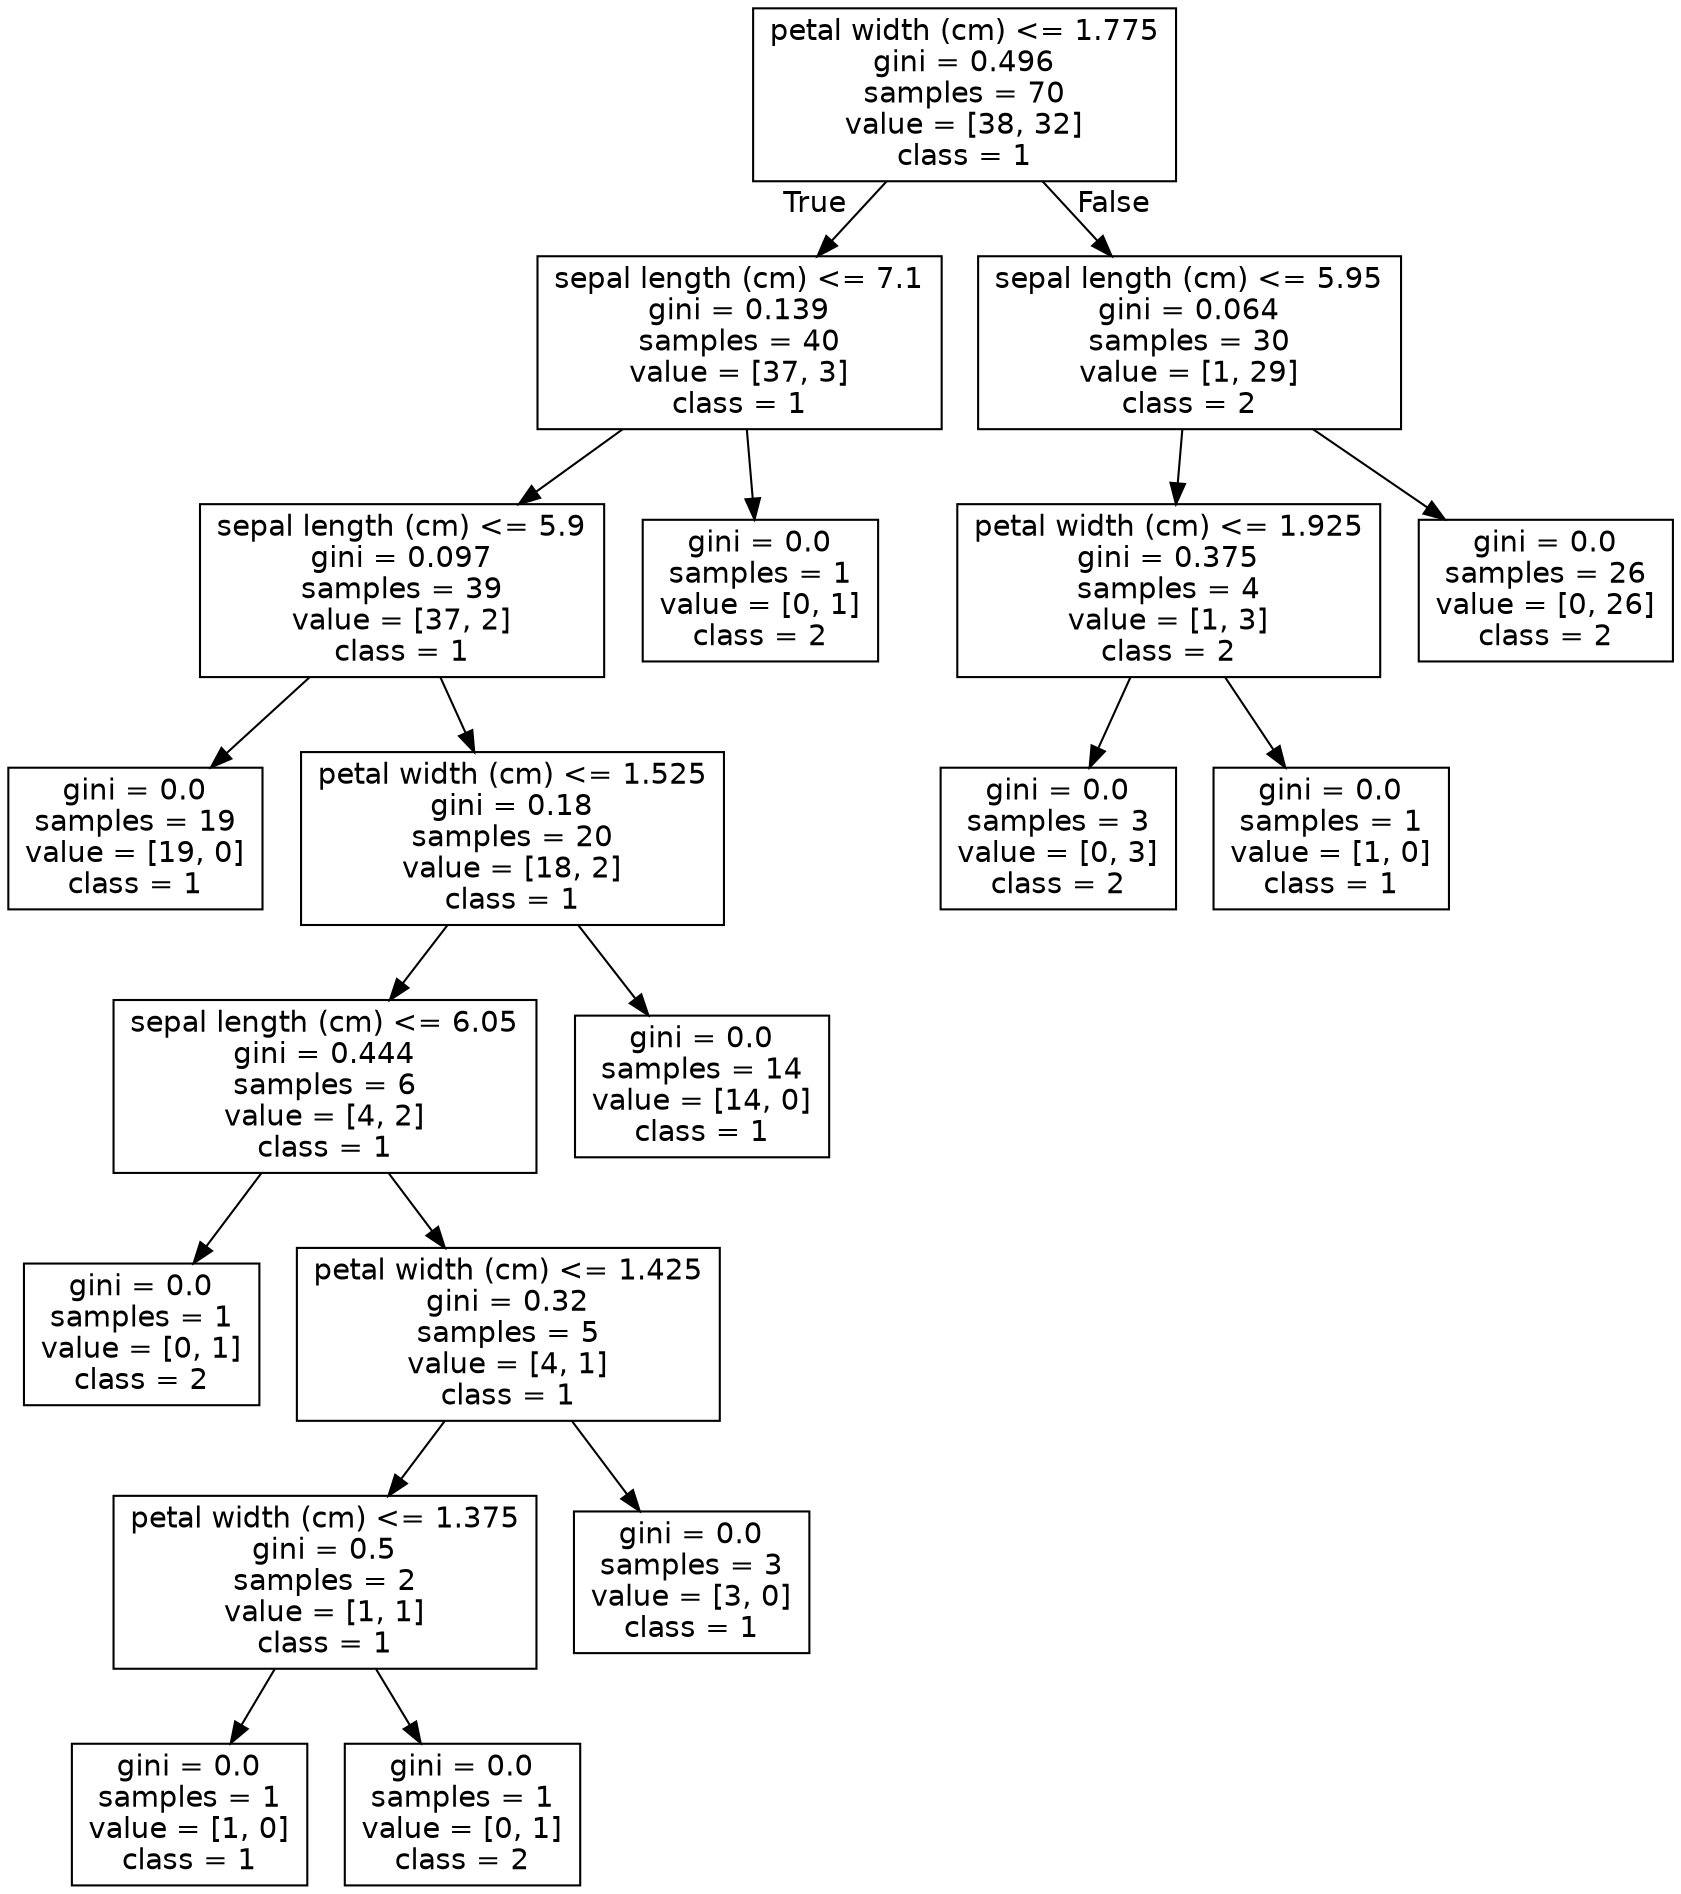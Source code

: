digraph Tree {
node [shape=box, fontname="helvetica"] ;
edge [fontname="helvetica"] ;
0 [label="petal width (cm) <= 1.775\ngini = 0.496\nsamples = 70\nvalue = [38, 32]\nclass = 1"] ;
1 [label="sepal length (cm) <= 7.1\ngini = 0.139\nsamples = 40\nvalue = [37, 3]\nclass = 1"] ;
0 -> 1 [labeldistance=2.5, labelangle=45, headlabel="True"] ;
2 [label="sepal length (cm) <= 5.9\ngini = 0.097\nsamples = 39\nvalue = [37, 2]\nclass = 1"] ;
1 -> 2 ;
3 [label="gini = 0.0\nsamples = 19\nvalue = [19, 0]\nclass = 1"] ;
2 -> 3 ;
4 [label="petal width (cm) <= 1.525\ngini = 0.18\nsamples = 20\nvalue = [18, 2]\nclass = 1"] ;
2 -> 4 ;
5 [label="sepal length (cm) <= 6.05\ngini = 0.444\nsamples = 6\nvalue = [4, 2]\nclass = 1"] ;
4 -> 5 ;
6 [label="gini = 0.0\nsamples = 1\nvalue = [0, 1]\nclass = 2"] ;
5 -> 6 ;
7 [label="petal width (cm) <= 1.425\ngini = 0.32\nsamples = 5\nvalue = [4, 1]\nclass = 1"] ;
5 -> 7 ;
8 [label="petal width (cm) <= 1.375\ngini = 0.5\nsamples = 2\nvalue = [1, 1]\nclass = 1"] ;
7 -> 8 ;
9 [label="gini = 0.0\nsamples = 1\nvalue = [1, 0]\nclass = 1"] ;
8 -> 9 ;
10 [label="gini = 0.0\nsamples = 1\nvalue = [0, 1]\nclass = 2"] ;
8 -> 10 ;
11 [label="gini = 0.0\nsamples = 3\nvalue = [3, 0]\nclass = 1"] ;
7 -> 11 ;
12 [label="gini = 0.0\nsamples = 14\nvalue = [14, 0]\nclass = 1"] ;
4 -> 12 ;
13 [label="gini = 0.0\nsamples = 1\nvalue = [0, 1]\nclass = 2"] ;
1 -> 13 ;
14 [label="sepal length (cm) <= 5.95\ngini = 0.064\nsamples = 30\nvalue = [1, 29]\nclass = 2"] ;
0 -> 14 [labeldistance=2.5, labelangle=-45, headlabel="False"] ;
15 [label="petal width (cm) <= 1.925\ngini = 0.375\nsamples = 4\nvalue = [1, 3]\nclass = 2"] ;
14 -> 15 ;
16 [label="gini = 0.0\nsamples = 3\nvalue = [0, 3]\nclass = 2"] ;
15 -> 16 ;
17 [label="gini = 0.0\nsamples = 1\nvalue = [1, 0]\nclass = 1"] ;
15 -> 17 ;
18 [label="gini = 0.0\nsamples = 26\nvalue = [0, 26]\nclass = 2"] ;
14 -> 18 ;
}
